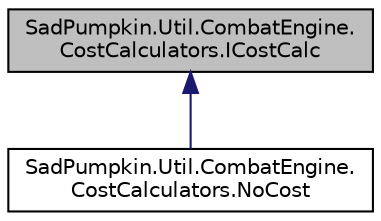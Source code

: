 digraph "SadPumpkin.Util.CombatEngine.CostCalculators.ICostCalc"
{
 // LATEX_PDF_SIZE
  edge [fontname="Helvetica",fontsize="10",labelfontname="Helvetica",labelfontsize="10"];
  node [fontname="Helvetica",fontsize="10",shape=record];
  Node1 [label="SadPumpkin.Util.CombatEngine.\lCostCalculators.ICostCalc",height=0.2,width=0.4,color="black", fillcolor="grey75", style="filled", fontcolor="black",tooltip="Interface defining the Cost associated with an Action."];
  Node1 -> Node2 [dir="back",color="midnightblue",fontsize="10",style="solid",fontname="Helvetica"];
  Node2 [label="SadPumpkin.Util.CombatEngine.\lCostCalculators.NoCost",height=0.2,width=0.4,color="black", fillcolor="white", style="filled",URL="$class_sad_pumpkin_1_1_util_1_1_combat_engine_1_1_cost_calculators_1_1_no_cost.html",tooltip="Implementation of a Cost calculator with no Cost."];
}
